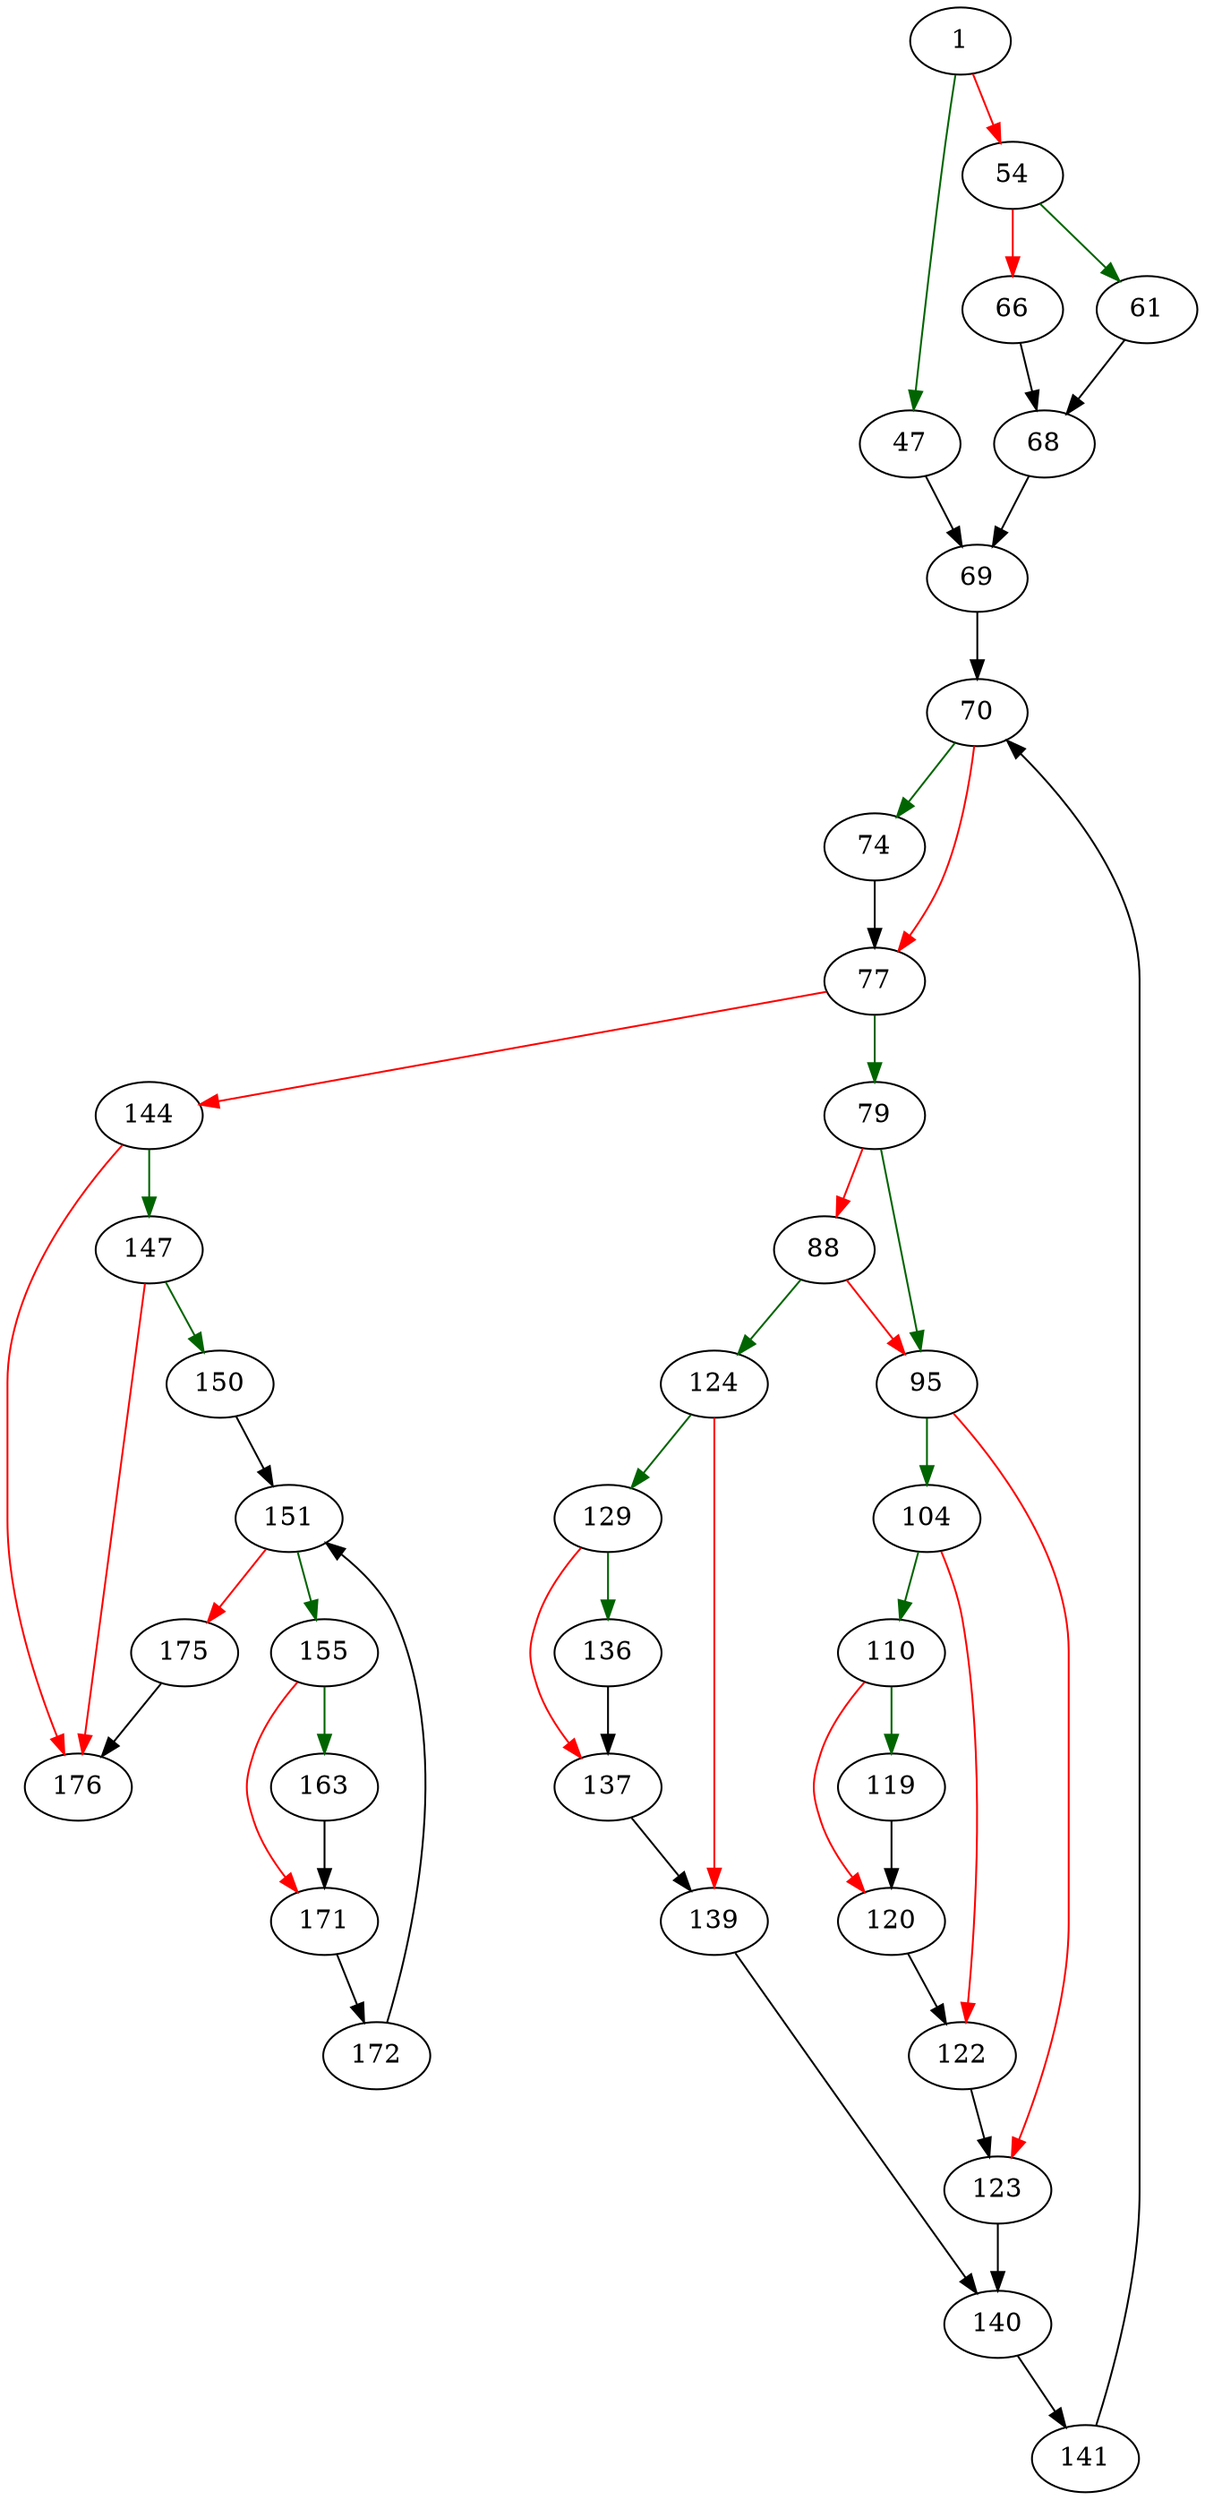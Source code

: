 strict digraph "pagerWriteLargeSector" {
	// Node definitions.
	1 [entry=true];
	47;
	54;
	69;
	61;
	66;
	68;
	70;
	74;
	77;
	79;
	144;
	95;
	88;
	124;
	104;
	123;
	110;
	122;
	119;
	120;
	140;
	129;
	139;
	136;
	137;
	141;
	147;
	176;
	150;
	151;
	155;
	175;
	163;
	171;
	172;

	// Edge definitions.
	1 -> 47 [
		color=darkgreen
		cond=true
	];
	1 -> 54 [
		color=red
		cond=false
	];
	47 -> 69;
	54 -> 61 [
		color=darkgreen
		cond=true
	];
	54 -> 66 [
		color=red
		cond=false
	];
	69 -> 70;
	61 -> 68;
	66 -> 68;
	68 -> 69;
	70 -> 74 [
		color=darkgreen
		cond=true
	];
	70 -> 77 [
		color=red
		cond=false
	];
	74 -> 77;
	77 -> 79 [
		color=darkgreen
		cond=true
	];
	77 -> 144 [
		color=red
		cond=false
	];
	79 -> 95 [
		color=darkgreen
		cond=true
	];
	79 -> 88 [
		color=red
		cond=false
	];
	144 -> 147 [
		color=darkgreen
		cond=true
	];
	144 -> 176 [
		color=red
		cond=false
	];
	95 -> 104 [
		color=darkgreen
		cond=true
	];
	95 -> 123 [
		color=red
		cond=false
	];
	88 -> 95 [
		color=red
		cond=false
	];
	88 -> 124 [
		color=darkgreen
		cond=true
	];
	124 -> 129 [
		color=darkgreen
		cond=true
	];
	124 -> 139 [
		color=red
		cond=false
	];
	104 -> 110 [
		color=darkgreen
		cond=true
	];
	104 -> 122 [
		color=red
		cond=false
	];
	123 -> 140;
	110 -> 119 [
		color=darkgreen
		cond=true
	];
	110 -> 120 [
		color=red
		cond=false
	];
	122 -> 123;
	119 -> 120;
	120 -> 122;
	140 -> 141;
	129 -> 136 [
		color=darkgreen
		cond=true
	];
	129 -> 137 [
		color=red
		cond=false
	];
	139 -> 140;
	136 -> 137;
	137 -> 139;
	141 -> 70;
	147 -> 176 [
		color=red
		cond=false
	];
	147 -> 150 [
		color=darkgreen
		cond=true
	];
	150 -> 151;
	151 -> 155 [
		color=darkgreen
		cond=true
	];
	151 -> 175 [
		color=red
		cond=false
	];
	155 -> 163 [
		color=darkgreen
		cond=true
	];
	155 -> 171 [
		color=red
		cond=false
	];
	175 -> 176;
	163 -> 171;
	171 -> 172;
	172 -> 151;
}